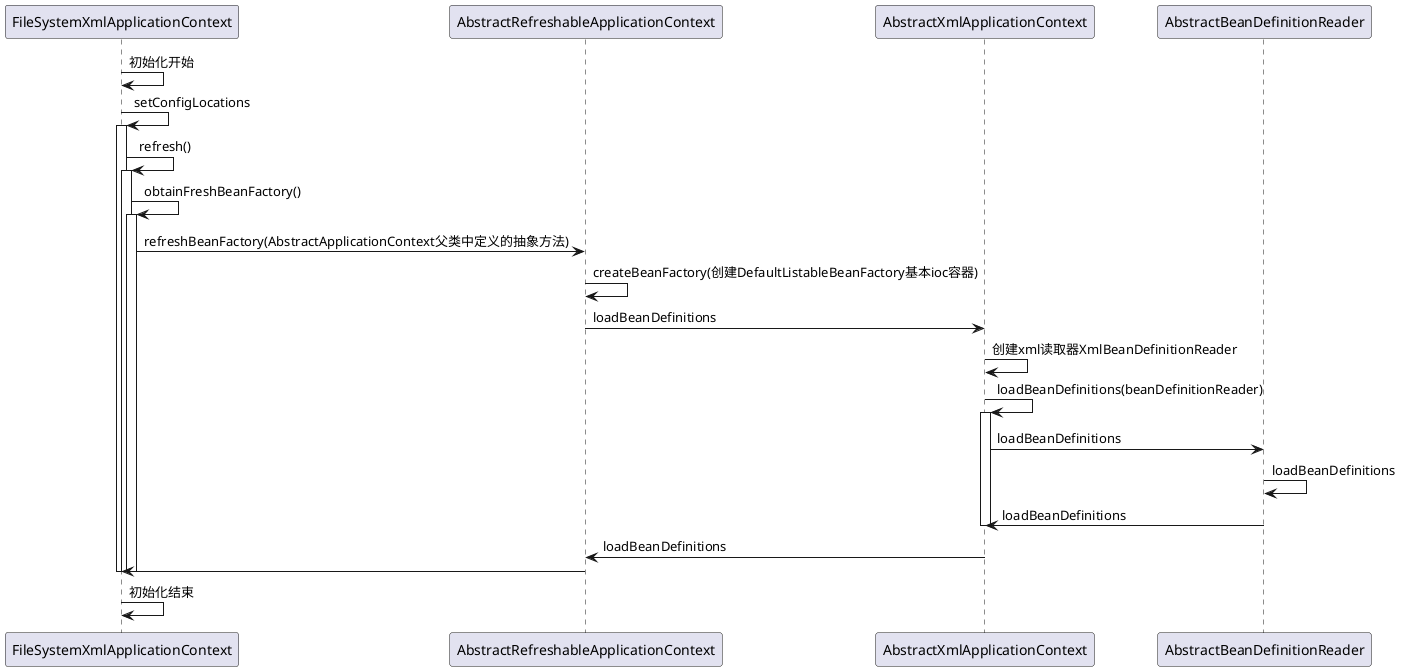 @startuml
participant FileSystemXmlApplicationContext as main
participant AbstractRefreshableApplicationContext as AbsRefContext
participant AbstractXmlApplicationContext as absXmlContext
participant AbstractBeanDefinitionReader as absReader
main ->main : 初始化开始
main -> main :setConfigLocations
activate main
main -> main: refresh()
activate main
main -> main: obtainFreshBeanFactory()
activate main


main -> AbsRefContext: refreshBeanFactory(AbstractApplicationContext父类中定义的抽象方法)
AbsRefContext->AbsRefContext:createBeanFactory(创建DefaultListableBeanFactory基本ioc容器)
AbsRefContext -> absXmlContext:loadBeanDefinitions
absXmlContext->absXmlContext:创建xml读取器XmlBeanDefinitionReader
absXmlContext->absXmlContext:loadBeanDefinitions(beanDefinitionReader)
activate absXmlContext
absXmlContext->absReader :loadBeanDefinitions
absReader -> absReader :loadBeanDefinitions
absReader->absXmlContext :loadBeanDefinitions
deactivate absXmlContext
absXmlContext -> AbsRefContext:loadBeanDefinitions
AbsRefContext -> main:


deactivate main
deactivate main
deactivate main
main ->main : 初始化结束
@enduml